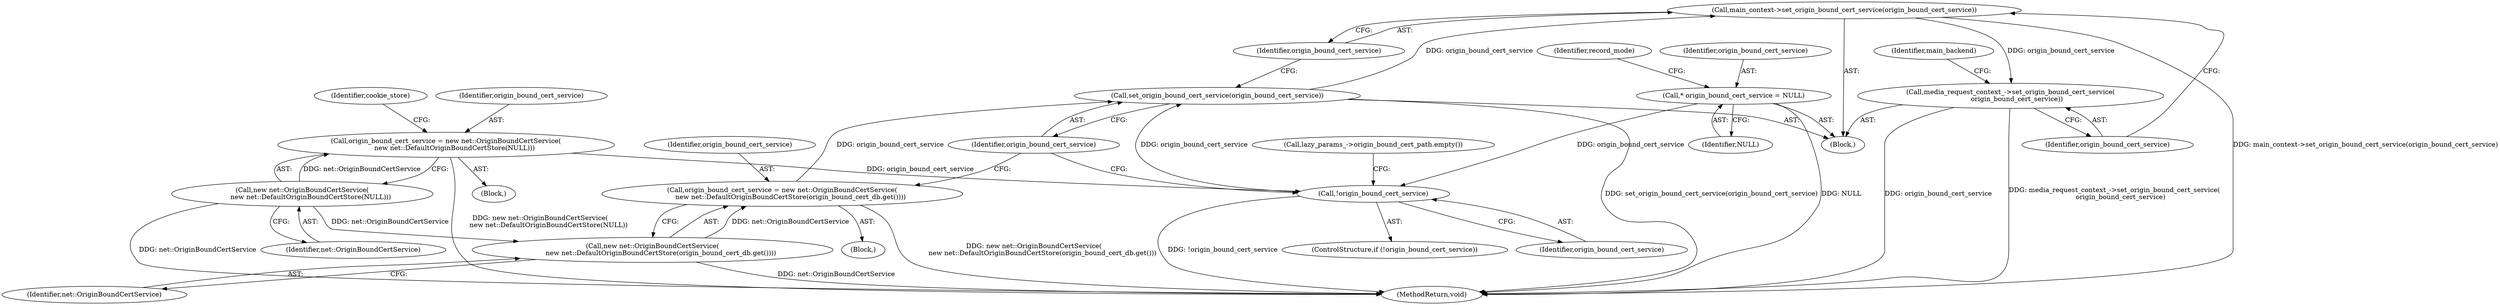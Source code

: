 digraph "0_Chrome_d6b061bf189e0661a3d94d89dbcb2e6f70b433da@API" {
"1000280" [label="(Call,main_context->set_origin_bound_cert_service(origin_bound_cert_service))"];
"1000278" [label="(Call,set_origin_bound_cert_service(origin_bound_cert_service))"];
"1000259" [label="(Call,!origin_bound_cert_service)"];
"1000200" [label="(Call,* origin_bound_cert_service = NULL)"];
"1000212" [label="(Call,origin_bound_cert_service = new net::OriginBoundCertService(\n        new net::DefaultOriginBoundCertStore(NULL)))"];
"1000214" [label="(Call,new net::OriginBoundCertService(\n        new net::DefaultOriginBoundCertStore(NULL)))"];
"1000274" [label="(Call,origin_bound_cert_service = new net::OriginBoundCertService(\n        new net::DefaultOriginBoundCertStore(origin_bound_cert_db.get())))"];
"1000276" [label="(Call,new net::OriginBoundCertService(\n        new net::DefaultOriginBoundCertStore(origin_bound_cert_db.get())))"];
"1000282" [label="(Call,media_request_context_->set_origin_bound_cert_service(\n      origin_bound_cert_service))"];
"1000214" [label="(Call,new net::OriginBoundCertService(\n        new net::DefaultOriginBoundCertStore(NULL)))"];
"1000218" [label="(Identifier,cookie_store)"];
"1000274" [label="(Call,origin_bound_cert_service = new net::OriginBoundCertService(\n        new net::DefaultOriginBoundCertStore(origin_bound_cert_db.get())))"];
"1000213" [label="(Identifier,origin_bound_cert_service)"];
"1000264" [label="(Call,lazy_params_->origin_bound_cert_path.empty())"];
"1000200" [label="(Call,* origin_bound_cert_service = NULL)"];
"1000207" [label="(Block,)"];
"1000202" [label="(Identifier,NULL)"];
"1000282" [label="(Call,media_request_context_->set_origin_bound_cert_service(\n      origin_bound_cert_service))"];
"1000286" [label="(Identifier,main_backend)"];
"1000212" [label="(Call,origin_bound_cert_service = new net::OriginBoundCertService(\n        new net::DefaultOriginBoundCertStore(NULL)))"];
"1000345" [label="(MethodReturn,void)"];
"1000258" [label="(ControlStructure,if (!origin_bound_cert_service))"];
"1000283" [label="(Identifier,origin_bound_cert_service)"];
"1000201" [label="(Identifier,origin_bound_cert_service)"];
"1000103" [label="(Block,)"];
"1000281" [label="(Identifier,origin_bound_cert_service)"];
"1000276" [label="(Call,new net::OriginBoundCertService(\n        new net::DefaultOriginBoundCertStore(origin_bound_cert_db.get())))"];
"1000260" [label="(Identifier,origin_bound_cert_service)"];
"1000280" [label="(Call,main_context->set_origin_bound_cert_service(origin_bound_cert_service))"];
"1000215" [label="(Identifier,net::OriginBoundCertService)"];
"1000275" [label="(Identifier,origin_bound_cert_service)"];
"1000259" [label="(Call,!origin_bound_cert_service)"];
"1000278" [label="(Call,set_origin_bound_cert_service(origin_bound_cert_service))"];
"1000205" [label="(Identifier,record_mode)"];
"1000261" [label="(Block,)"];
"1000279" [label="(Identifier,origin_bound_cert_service)"];
"1000277" [label="(Identifier,net::OriginBoundCertService)"];
"1000280" -> "1000103"  [label="AST: "];
"1000280" -> "1000281"  [label="CFG: "];
"1000281" -> "1000280"  [label="AST: "];
"1000283" -> "1000280"  [label="CFG: "];
"1000280" -> "1000345"  [label="DDG: main_context->set_origin_bound_cert_service(origin_bound_cert_service)"];
"1000278" -> "1000280"  [label="DDG: origin_bound_cert_service"];
"1000280" -> "1000282"  [label="DDG: origin_bound_cert_service"];
"1000278" -> "1000103"  [label="AST: "];
"1000278" -> "1000279"  [label="CFG: "];
"1000279" -> "1000278"  [label="AST: "];
"1000281" -> "1000278"  [label="CFG: "];
"1000278" -> "1000345"  [label="DDG: set_origin_bound_cert_service(origin_bound_cert_service)"];
"1000259" -> "1000278"  [label="DDG: origin_bound_cert_service"];
"1000274" -> "1000278"  [label="DDG: origin_bound_cert_service"];
"1000259" -> "1000258"  [label="AST: "];
"1000259" -> "1000260"  [label="CFG: "];
"1000260" -> "1000259"  [label="AST: "];
"1000264" -> "1000259"  [label="CFG: "];
"1000279" -> "1000259"  [label="CFG: "];
"1000259" -> "1000345"  [label="DDG: !origin_bound_cert_service"];
"1000200" -> "1000259"  [label="DDG: origin_bound_cert_service"];
"1000212" -> "1000259"  [label="DDG: origin_bound_cert_service"];
"1000200" -> "1000103"  [label="AST: "];
"1000200" -> "1000202"  [label="CFG: "];
"1000201" -> "1000200"  [label="AST: "];
"1000202" -> "1000200"  [label="AST: "];
"1000205" -> "1000200"  [label="CFG: "];
"1000200" -> "1000345"  [label="DDG: NULL"];
"1000212" -> "1000207"  [label="AST: "];
"1000212" -> "1000214"  [label="CFG: "];
"1000213" -> "1000212"  [label="AST: "];
"1000214" -> "1000212"  [label="AST: "];
"1000218" -> "1000212"  [label="CFG: "];
"1000212" -> "1000345"  [label="DDG: new net::OriginBoundCertService(\n        new net::DefaultOriginBoundCertStore(NULL))"];
"1000214" -> "1000212"  [label="DDG: net::OriginBoundCertService"];
"1000214" -> "1000215"  [label="CFG: "];
"1000215" -> "1000214"  [label="AST: "];
"1000214" -> "1000345"  [label="DDG: net::OriginBoundCertService"];
"1000214" -> "1000276"  [label="DDG: net::OriginBoundCertService"];
"1000274" -> "1000261"  [label="AST: "];
"1000274" -> "1000276"  [label="CFG: "];
"1000275" -> "1000274"  [label="AST: "];
"1000276" -> "1000274"  [label="AST: "];
"1000279" -> "1000274"  [label="CFG: "];
"1000274" -> "1000345"  [label="DDG: new net::OriginBoundCertService(\n        new net::DefaultOriginBoundCertStore(origin_bound_cert_db.get()))"];
"1000276" -> "1000274"  [label="DDG: net::OriginBoundCertService"];
"1000276" -> "1000277"  [label="CFG: "];
"1000277" -> "1000276"  [label="AST: "];
"1000276" -> "1000345"  [label="DDG: net::OriginBoundCertService"];
"1000282" -> "1000103"  [label="AST: "];
"1000282" -> "1000283"  [label="CFG: "];
"1000283" -> "1000282"  [label="AST: "];
"1000286" -> "1000282"  [label="CFG: "];
"1000282" -> "1000345"  [label="DDG: media_request_context_->set_origin_bound_cert_service(\n      origin_bound_cert_service)"];
"1000282" -> "1000345"  [label="DDG: origin_bound_cert_service"];
}
